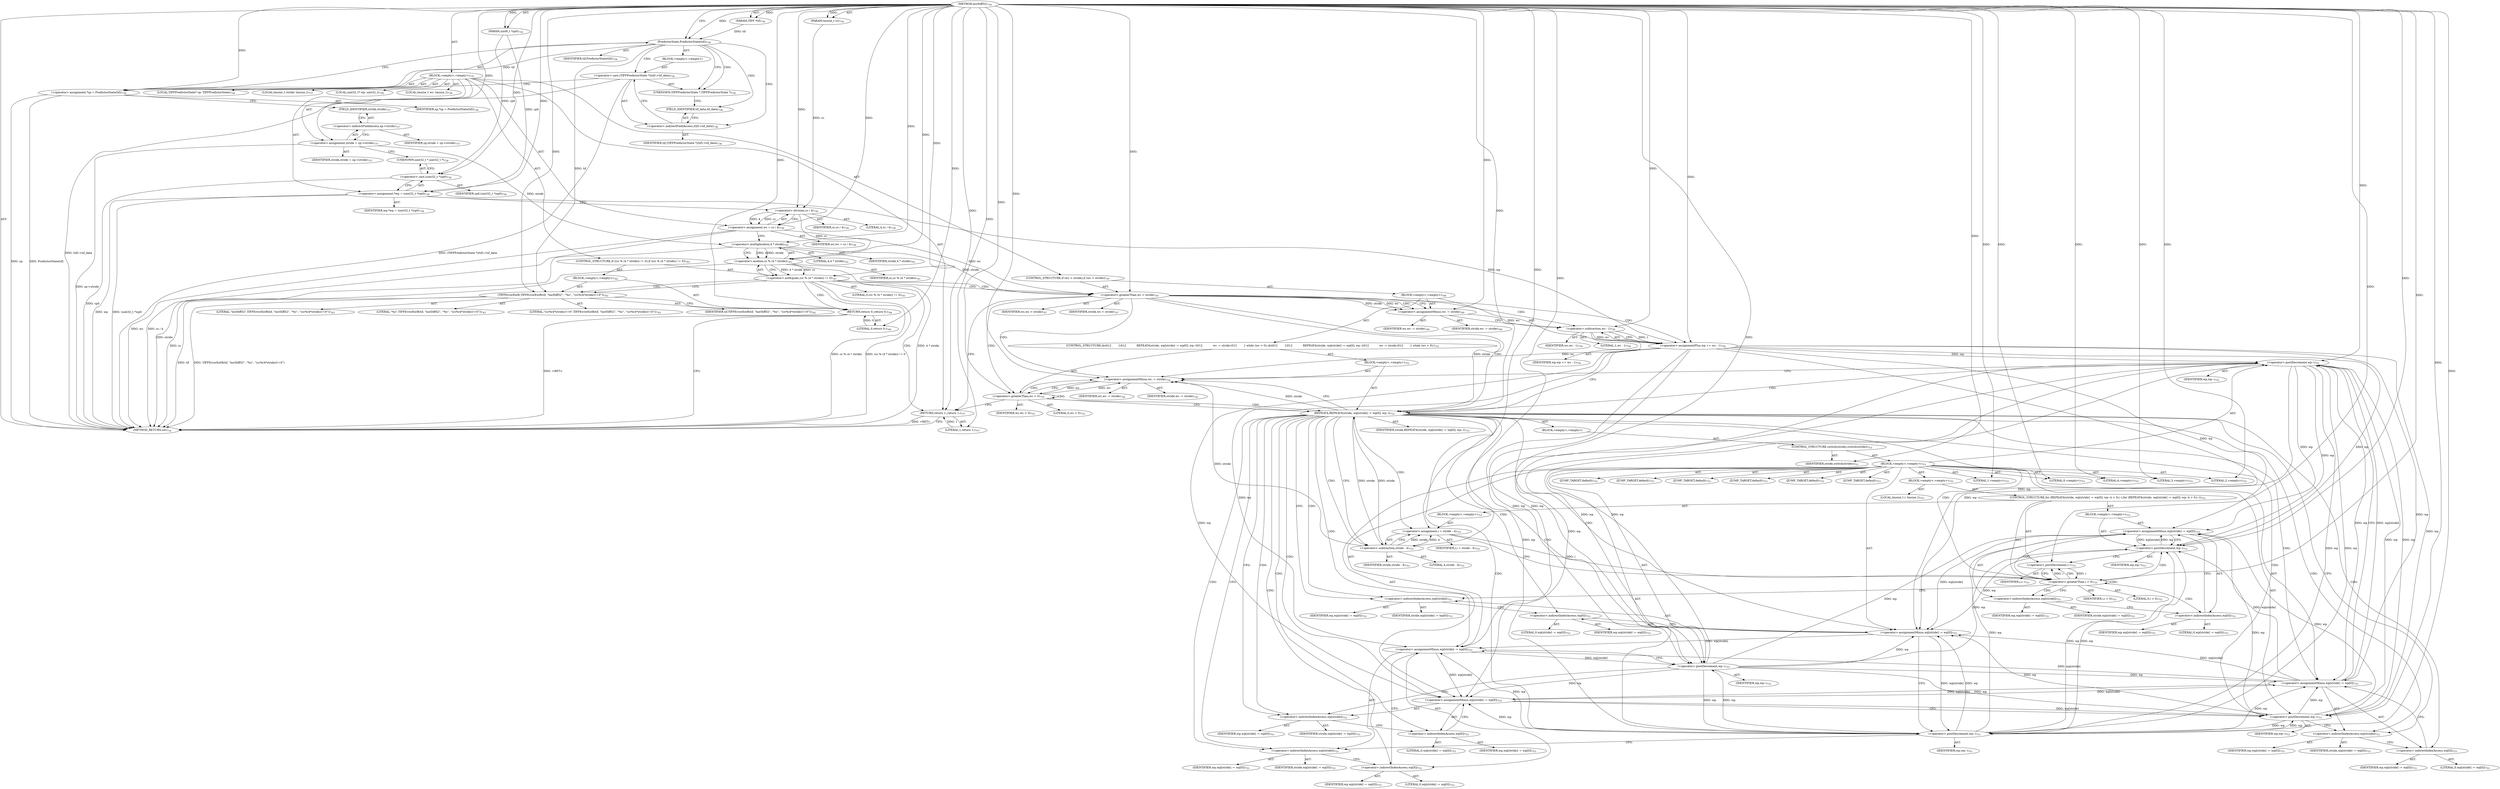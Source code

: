 digraph "horDiff32" {  
"38408" [label = <(METHOD,horDiff32)<SUB>734</SUB>> ]
"38409" [label = <(PARAM,TIFF *tif)<SUB>734</SUB>> ]
"38410" [label = <(PARAM,uint8_t *cp0)<SUB>734</SUB>> ]
"38411" [label = <(PARAM,tmsize_t cc)<SUB>734</SUB>> ]
"38412" [label = <(BLOCK,&lt;empty&gt;,&lt;empty&gt;)<SUB>735</SUB>> ]
"38413" [label = <(LOCAL,TIFFPredictorState* sp: TIFFPredictorState)<SUB>736</SUB>> ]
"38414" [label = <(&lt;operator&gt;.assignment,*sp = PredictorState(tif))<SUB>736</SUB>> ]
"38415" [label = <(IDENTIFIER,sp,*sp = PredictorState(tif))<SUB>736</SUB>> ]
"38416" [label = <(PredictorState,PredictorState(tif))<SUB>736</SUB>> ]
"38417" [label = <(IDENTIFIER,tif,PredictorState(tif))<SUB>736</SUB>> ]
"38418" [label = <(BLOCK,&lt;empty&gt;,&lt;empty&gt;)> ]
"38419" [label = <(&lt;operator&gt;.cast,(TIFFPredictorState *)(tif)-&gt;tif_data)<SUB>736</SUB>> ]
"38420" [label = <(UNKNOWN,TIFFPredictorState *,TIFFPredictorState *)<SUB>736</SUB>> ]
"38421" [label = <(&lt;operator&gt;.indirectFieldAccess,(tif)-&gt;tif_data)<SUB>736</SUB>> ]
"38422" [label = <(IDENTIFIER,tif,(TIFFPredictorState *)(tif)-&gt;tif_data)<SUB>736</SUB>> ]
"38423" [label = <(FIELD_IDENTIFIER,tif_data,tif_data)<SUB>736</SUB>> ]
"38424" [label = <(LOCAL,tmsize_t stride: tmsize_t)<SUB>737</SUB>> ]
"38425" [label = <(&lt;operator&gt;.assignment,stride = sp-&gt;stride)<SUB>737</SUB>> ]
"38426" [label = <(IDENTIFIER,stride,stride = sp-&gt;stride)<SUB>737</SUB>> ]
"38427" [label = <(&lt;operator&gt;.indirectFieldAccess,sp-&gt;stride)<SUB>737</SUB>> ]
"38428" [label = <(IDENTIFIER,sp,stride = sp-&gt;stride)<SUB>737</SUB>> ]
"38429" [label = <(FIELD_IDENTIFIER,stride,stride)<SUB>737</SUB>> ]
"38430" [label = <(LOCAL,uint32_t* wp: uint32_t)<SUB>738</SUB>> ]
"38431" [label = <(&lt;operator&gt;.assignment,*wp = (uint32_t *)cp0)<SUB>738</SUB>> ]
"38432" [label = <(IDENTIFIER,wp,*wp = (uint32_t *)cp0)<SUB>738</SUB>> ]
"38433" [label = <(&lt;operator&gt;.cast,(uint32_t *)cp0)<SUB>738</SUB>> ]
"38434" [label = <(UNKNOWN,uint32_t *,uint32_t *)<SUB>738</SUB>> ]
"38435" [label = <(IDENTIFIER,cp0,(uint32_t *)cp0)<SUB>738</SUB>> ]
"38436" [label = <(LOCAL,tmsize_t wc: tmsize_t)<SUB>739</SUB>> ]
"38437" [label = <(&lt;operator&gt;.assignment,wc = cc / 4)<SUB>739</SUB>> ]
"38438" [label = <(IDENTIFIER,wc,wc = cc / 4)<SUB>739</SUB>> ]
"38439" [label = <(&lt;operator&gt;.division,cc / 4)<SUB>739</SUB>> ]
"38440" [label = <(IDENTIFIER,cc,cc / 4)<SUB>739</SUB>> ]
"38441" [label = <(LITERAL,4,cc / 4)<SUB>739</SUB>> ]
"38442" [label = <(CONTROL_STRUCTURE,if ((cc % (4 * stride)) != 0),if ((cc % (4 * stride)) != 0))<SUB>741</SUB>> ]
"38443" [label = <(&lt;operator&gt;.notEquals,(cc % (4 * stride)) != 0)<SUB>741</SUB>> ]
"38444" [label = <(&lt;operator&gt;.modulo,cc % (4 * stride))<SUB>741</SUB>> ]
"38445" [label = <(IDENTIFIER,cc,cc % (4 * stride))<SUB>741</SUB>> ]
"38446" [label = <(&lt;operator&gt;.multiplication,4 * stride)<SUB>741</SUB>> ]
"38447" [label = <(LITERAL,4,4 * stride)<SUB>741</SUB>> ]
"38448" [label = <(IDENTIFIER,stride,4 * stride)<SUB>741</SUB>> ]
"38449" [label = <(LITERAL,0,(cc % (4 * stride)) != 0)<SUB>741</SUB>> ]
"38450" [label = <(BLOCK,&lt;empty&gt;,&lt;empty&gt;)<SUB>742</SUB>> ]
"38451" [label = <(TIFFErrorExtR,TIFFErrorExtR(tif, &quot;horDiff32&quot;, &quot;%s&quot;, &quot;(cc%(4*stride))!=0&quot;))<SUB>743</SUB>> ]
"38452" [label = <(IDENTIFIER,tif,TIFFErrorExtR(tif, &quot;horDiff32&quot;, &quot;%s&quot;, &quot;(cc%(4*stride))!=0&quot;))<SUB>743</SUB>> ]
"38453" [label = <(LITERAL,&quot;horDiff32&quot;,TIFFErrorExtR(tif, &quot;horDiff32&quot;, &quot;%s&quot;, &quot;(cc%(4*stride))!=0&quot;))<SUB>743</SUB>> ]
"38454" [label = <(LITERAL,&quot;%s&quot;,TIFFErrorExtR(tif, &quot;horDiff32&quot;, &quot;%s&quot;, &quot;(cc%(4*stride))!=0&quot;))<SUB>743</SUB>> ]
"38455" [label = <(LITERAL,&quot;(cc%(4*stride))!=0&quot;,TIFFErrorExtR(tif, &quot;horDiff32&quot;, &quot;%s&quot;, &quot;(cc%(4*stride))!=0&quot;))<SUB>743</SUB>> ]
"38456" [label = <(RETURN,return 0;,return 0;)<SUB>744</SUB>> ]
"38457" [label = <(LITERAL,0,return 0;)<SUB>744</SUB>> ]
"38458" [label = <(CONTROL_STRUCTURE,if (wc &gt; stride),if (wc &gt; stride))<SUB>747</SUB>> ]
"38459" [label = <(&lt;operator&gt;.greaterThan,wc &gt; stride)<SUB>747</SUB>> ]
"38460" [label = <(IDENTIFIER,wc,wc &gt; stride)<SUB>747</SUB>> ]
"38461" [label = <(IDENTIFIER,stride,wc &gt; stride)<SUB>747</SUB>> ]
"38462" [label = <(BLOCK,&lt;empty&gt;,&lt;empty&gt;)<SUB>748</SUB>> ]
"38463" [label = <(&lt;operator&gt;.assignmentMinus,wc -= stride)<SUB>749</SUB>> ]
"38464" [label = <(IDENTIFIER,wc,wc -= stride)<SUB>749</SUB>> ]
"38465" [label = <(IDENTIFIER,stride,wc -= stride)<SUB>749</SUB>> ]
"38466" [label = <(&lt;operator&gt;.assignmentPlus,wp += wc - 1)<SUB>750</SUB>> ]
"38467" [label = <(IDENTIFIER,wp,wp += wc - 1)<SUB>750</SUB>> ]
"38468" [label = <(&lt;operator&gt;.subtraction,wc - 1)<SUB>750</SUB>> ]
"38469" [label = <(IDENTIFIER,wc,wc - 1)<SUB>750</SUB>> ]
"38470" [label = <(LITERAL,1,wc - 1)<SUB>750</SUB>> ]
"38471" [label = <(CONTROL_STRUCTURE,do\012        {\012            REPEAT4(stride, wp[stride] -= wp[0]; wp--)\012            wc -= stride;\012        } while (wc &gt; 0);,do\012        {\012            REPEAT4(stride, wp[stride] -= wp[0]; wp--)\012            wc -= stride;\012        } while (wc &gt; 0);)<SUB>751</SUB>> ]
"38472" [label = <(BLOCK,&lt;empty&gt;,&lt;empty&gt;)<SUB>752</SUB>> ]
"38473" [label = <(REPEAT4,REPEAT4(stride, wp[stride] -= wp[0]; wp--))<SUB>753</SUB>> ]
"38474" [label = <(IDENTIFIER,stride,REPEAT4(stride, wp[stride] -= wp[0]; wp--))<SUB>753</SUB>> ]
"38475" [label = <(BLOCK,&lt;empty&gt;,&lt;empty&gt;)> ]
"38476" [label = <(CONTROL_STRUCTURE,switch(stride),switch(stride))<SUB>753</SUB>> ]
"38477" [label = <(IDENTIFIER,stride,switch(stride))<SUB>753</SUB>> ]
"38478" [label = <(BLOCK,&lt;empty&gt;,&lt;empty&gt;)<SUB>753</SUB>> ]
"38479" [label = <(JUMP_TARGET,default)<SUB>753</SUB>> ]
"38480" [label = <(BLOCK,&lt;empty&gt;,&lt;empty&gt;)<SUB>753</SUB>> ]
"38481" [label = <(LOCAL,tmsize_t i: tmsize_t)<SUB>753</SUB>> ]
"38482" [label = <(CONTROL_STRUCTURE,for (REPEAT4(stride, wp[stride] -= wp[0]; wp--)i &gt; 0;i--),for (REPEAT4(stride, wp[stride] -= wp[0]; wp--)i &gt; 0;i--))<SUB>753</SUB>> ]
"38483" [label = <(BLOCK,&lt;empty&gt;,&lt;empty&gt;)<SUB>753</SUB>> ]
"38484" [label = <(&lt;operator&gt;.assignment,i = stride - 4)<SUB>753</SUB>> ]
"38485" [label = <(IDENTIFIER,i,i = stride - 4)<SUB>753</SUB>> ]
"38486" [label = <(&lt;operator&gt;.subtraction,stride - 4)<SUB>753</SUB>> ]
"38487" [label = <(IDENTIFIER,stride,stride - 4)<SUB>753</SUB>> ]
"38488" [label = <(LITERAL,4,stride - 4)<SUB>753</SUB>> ]
"38489" [label = <(&lt;operator&gt;.greaterThan,i &gt; 0)<SUB>753</SUB>> ]
"38490" [label = <(IDENTIFIER,i,i &gt; 0)<SUB>753</SUB>> ]
"38491" [label = <(LITERAL,0,i &gt; 0)<SUB>753</SUB>> ]
"38492" [label = <(&lt;operator&gt;.postDecrement,i--)<SUB>753</SUB>> ]
"38493" [label = <(IDENTIFIER,i,i--)<SUB>753</SUB>> ]
"38494" [label = <(BLOCK,&lt;empty&gt;,&lt;empty&gt;)<SUB>753</SUB>> ]
"38495" [label = <(&lt;operator&gt;.assignmentMinus,wp[stride] -= wp[0])<SUB>753</SUB>> ]
"38496" [label = <(&lt;operator&gt;.indirectIndexAccess,wp[stride])<SUB>753</SUB>> ]
"38497" [label = <(IDENTIFIER,wp,wp[stride] -= wp[0])<SUB>753</SUB>> ]
"38498" [label = <(IDENTIFIER,stride,wp[stride] -= wp[0])<SUB>753</SUB>> ]
"38499" [label = <(&lt;operator&gt;.indirectIndexAccess,wp[0])<SUB>753</SUB>> ]
"38500" [label = <(IDENTIFIER,wp,wp[stride] -= wp[0])<SUB>753</SUB>> ]
"38501" [label = <(LITERAL,0,wp[stride] -= wp[0])<SUB>753</SUB>> ]
"38502" [label = <(&lt;operator&gt;.postDecrement,wp--)<SUB>753</SUB>> ]
"38503" [label = <(IDENTIFIER,wp,wp--)<SUB>753</SUB>> ]
"38504" [label = <(JUMP_TARGET,default)<SUB>753</SUB>> ]
"38505" [label = <(LITERAL,4,&lt;empty&gt;)<SUB>753</SUB>> ]
"38506" [label = <(&lt;operator&gt;.assignmentMinus,wp[stride] -= wp[0])<SUB>753</SUB>> ]
"38507" [label = <(&lt;operator&gt;.indirectIndexAccess,wp[stride])<SUB>753</SUB>> ]
"38508" [label = <(IDENTIFIER,wp,wp[stride] -= wp[0])<SUB>753</SUB>> ]
"38509" [label = <(IDENTIFIER,stride,wp[stride] -= wp[0])<SUB>753</SUB>> ]
"38510" [label = <(&lt;operator&gt;.indirectIndexAccess,wp[0])<SUB>753</SUB>> ]
"38511" [label = <(IDENTIFIER,wp,wp[stride] -= wp[0])<SUB>753</SUB>> ]
"38512" [label = <(LITERAL,0,wp[stride] -= wp[0])<SUB>753</SUB>> ]
"38513" [label = <(&lt;operator&gt;.postDecrement,wp--)<SUB>753</SUB>> ]
"38514" [label = <(IDENTIFIER,wp,wp--)<SUB>753</SUB>> ]
"38515" [label = <(JUMP_TARGET,default)<SUB>753</SUB>> ]
"38516" [label = <(LITERAL,3,&lt;empty&gt;)<SUB>753</SUB>> ]
"38517" [label = <(&lt;operator&gt;.assignmentMinus,wp[stride] -= wp[0])<SUB>753</SUB>> ]
"38518" [label = <(&lt;operator&gt;.indirectIndexAccess,wp[stride])<SUB>753</SUB>> ]
"38519" [label = <(IDENTIFIER,wp,wp[stride] -= wp[0])<SUB>753</SUB>> ]
"38520" [label = <(IDENTIFIER,stride,wp[stride] -= wp[0])<SUB>753</SUB>> ]
"38521" [label = <(&lt;operator&gt;.indirectIndexAccess,wp[0])<SUB>753</SUB>> ]
"38522" [label = <(IDENTIFIER,wp,wp[stride] -= wp[0])<SUB>753</SUB>> ]
"38523" [label = <(LITERAL,0,wp[stride] -= wp[0])<SUB>753</SUB>> ]
"38524" [label = <(&lt;operator&gt;.postDecrement,wp--)<SUB>753</SUB>> ]
"38525" [label = <(IDENTIFIER,wp,wp--)<SUB>753</SUB>> ]
"38526" [label = <(JUMP_TARGET,default)<SUB>753</SUB>> ]
"38527" [label = <(LITERAL,2,&lt;empty&gt;)<SUB>753</SUB>> ]
"38528" [label = <(&lt;operator&gt;.assignmentMinus,wp[stride] -= wp[0])<SUB>753</SUB>> ]
"38529" [label = <(&lt;operator&gt;.indirectIndexAccess,wp[stride])<SUB>753</SUB>> ]
"38530" [label = <(IDENTIFIER,wp,wp[stride] -= wp[0])<SUB>753</SUB>> ]
"38531" [label = <(IDENTIFIER,stride,wp[stride] -= wp[0])<SUB>753</SUB>> ]
"38532" [label = <(&lt;operator&gt;.indirectIndexAccess,wp[0])<SUB>753</SUB>> ]
"38533" [label = <(IDENTIFIER,wp,wp[stride] -= wp[0])<SUB>753</SUB>> ]
"38534" [label = <(LITERAL,0,wp[stride] -= wp[0])<SUB>753</SUB>> ]
"38535" [label = <(&lt;operator&gt;.postDecrement,wp--)<SUB>753</SUB>> ]
"38536" [label = <(IDENTIFIER,wp,wp--)<SUB>753</SUB>> ]
"38537" [label = <(JUMP_TARGET,default)<SUB>753</SUB>> ]
"38538" [label = <(LITERAL,1,&lt;empty&gt;)<SUB>753</SUB>> ]
"38539" [label = <(&lt;operator&gt;.assignmentMinus,wp[stride] -= wp[0])<SUB>753</SUB>> ]
"38540" [label = <(&lt;operator&gt;.indirectIndexAccess,wp[stride])<SUB>753</SUB>> ]
"38541" [label = <(IDENTIFIER,wp,wp[stride] -= wp[0])<SUB>753</SUB>> ]
"38542" [label = <(IDENTIFIER,stride,wp[stride] -= wp[0])<SUB>753</SUB>> ]
"38543" [label = <(&lt;operator&gt;.indirectIndexAccess,wp[0])<SUB>753</SUB>> ]
"38544" [label = <(IDENTIFIER,wp,wp[stride] -= wp[0])<SUB>753</SUB>> ]
"38545" [label = <(LITERAL,0,wp[stride] -= wp[0])<SUB>753</SUB>> ]
"38546" [label = <(&lt;operator&gt;.postDecrement,wp--)<SUB>753</SUB>> ]
"38547" [label = <(IDENTIFIER,wp,wp--)<SUB>753</SUB>> ]
"38548" [label = <(JUMP_TARGET,default)<SUB>753</SUB>> ]
"38549" [label = <(LITERAL,0,&lt;empty&gt;)<SUB>753</SUB>> ]
"38550" [label = <(&lt;operator&gt;.assignmentMinus,wc -= stride)<SUB>754</SUB>> ]
"38551" [label = <(IDENTIFIER,wc,wc -= stride)<SUB>754</SUB>> ]
"38552" [label = <(IDENTIFIER,stride,wc -= stride)<SUB>754</SUB>> ]
"38553" [label = <(&lt;operator&gt;.greaterThan,wc &gt; 0)<SUB>755</SUB>> ]
"38554" [label = <(IDENTIFIER,wc,wc &gt; 0)<SUB>755</SUB>> ]
"38555" [label = <(LITERAL,0,wc &gt; 0)<SUB>755</SUB>> ]
"38556" [label = <(RETURN,return 1;,return 1;)<SUB>757</SUB>> ]
"38557" [label = <(LITERAL,1,return 1;)<SUB>757</SUB>> ]
"38558" [label = <(METHOD_RETURN,int)<SUB>734</SUB>> ]
  "38408" -> "38409"  [ label = "AST: "] 
  "38408" -> "38410"  [ label = "AST: "] 
  "38408" -> "38411"  [ label = "AST: "] 
  "38408" -> "38412"  [ label = "AST: "] 
  "38408" -> "38558"  [ label = "AST: "] 
  "38412" -> "38413"  [ label = "AST: "] 
  "38412" -> "38414"  [ label = "AST: "] 
  "38412" -> "38424"  [ label = "AST: "] 
  "38412" -> "38425"  [ label = "AST: "] 
  "38412" -> "38430"  [ label = "AST: "] 
  "38412" -> "38431"  [ label = "AST: "] 
  "38412" -> "38436"  [ label = "AST: "] 
  "38412" -> "38437"  [ label = "AST: "] 
  "38412" -> "38442"  [ label = "AST: "] 
  "38412" -> "38458"  [ label = "AST: "] 
  "38412" -> "38556"  [ label = "AST: "] 
  "38414" -> "38415"  [ label = "AST: "] 
  "38414" -> "38416"  [ label = "AST: "] 
  "38416" -> "38417"  [ label = "AST: "] 
  "38416" -> "38418"  [ label = "AST: "] 
  "38418" -> "38419"  [ label = "AST: "] 
  "38419" -> "38420"  [ label = "AST: "] 
  "38419" -> "38421"  [ label = "AST: "] 
  "38421" -> "38422"  [ label = "AST: "] 
  "38421" -> "38423"  [ label = "AST: "] 
  "38425" -> "38426"  [ label = "AST: "] 
  "38425" -> "38427"  [ label = "AST: "] 
  "38427" -> "38428"  [ label = "AST: "] 
  "38427" -> "38429"  [ label = "AST: "] 
  "38431" -> "38432"  [ label = "AST: "] 
  "38431" -> "38433"  [ label = "AST: "] 
  "38433" -> "38434"  [ label = "AST: "] 
  "38433" -> "38435"  [ label = "AST: "] 
  "38437" -> "38438"  [ label = "AST: "] 
  "38437" -> "38439"  [ label = "AST: "] 
  "38439" -> "38440"  [ label = "AST: "] 
  "38439" -> "38441"  [ label = "AST: "] 
  "38442" -> "38443"  [ label = "AST: "] 
  "38442" -> "38450"  [ label = "AST: "] 
  "38443" -> "38444"  [ label = "AST: "] 
  "38443" -> "38449"  [ label = "AST: "] 
  "38444" -> "38445"  [ label = "AST: "] 
  "38444" -> "38446"  [ label = "AST: "] 
  "38446" -> "38447"  [ label = "AST: "] 
  "38446" -> "38448"  [ label = "AST: "] 
  "38450" -> "38451"  [ label = "AST: "] 
  "38450" -> "38456"  [ label = "AST: "] 
  "38451" -> "38452"  [ label = "AST: "] 
  "38451" -> "38453"  [ label = "AST: "] 
  "38451" -> "38454"  [ label = "AST: "] 
  "38451" -> "38455"  [ label = "AST: "] 
  "38456" -> "38457"  [ label = "AST: "] 
  "38458" -> "38459"  [ label = "AST: "] 
  "38458" -> "38462"  [ label = "AST: "] 
  "38459" -> "38460"  [ label = "AST: "] 
  "38459" -> "38461"  [ label = "AST: "] 
  "38462" -> "38463"  [ label = "AST: "] 
  "38462" -> "38466"  [ label = "AST: "] 
  "38462" -> "38471"  [ label = "AST: "] 
  "38463" -> "38464"  [ label = "AST: "] 
  "38463" -> "38465"  [ label = "AST: "] 
  "38466" -> "38467"  [ label = "AST: "] 
  "38466" -> "38468"  [ label = "AST: "] 
  "38468" -> "38469"  [ label = "AST: "] 
  "38468" -> "38470"  [ label = "AST: "] 
  "38471" -> "38472"  [ label = "AST: "] 
  "38471" -> "38553"  [ label = "AST: "] 
  "38472" -> "38473"  [ label = "AST: "] 
  "38472" -> "38550"  [ label = "AST: "] 
  "38473" -> "38474"  [ label = "AST: "] 
  "38473" -> "38475"  [ label = "AST: "] 
  "38475" -> "38476"  [ label = "AST: "] 
  "38476" -> "38477"  [ label = "AST: "] 
  "38476" -> "38478"  [ label = "AST: "] 
  "38478" -> "38479"  [ label = "AST: "] 
  "38478" -> "38480"  [ label = "AST: "] 
  "38478" -> "38504"  [ label = "AST: "] 
  "38478" -> "38505"  [ label = "AST: "] 
  "38478" -> "38506"  [ label = "AST: "] 
  "38478" -> "38513"  [ label = "AST: "] 
  "38478" -> "38515"  [ label = "AST: "] 
  "38478" -> "38516"  [ label = "AST: "] 
  "38478" -> "38517"  [ label = "AST: "] 
  "38478" -> "38524"  [ label = "AST: "] 
  "38478" -> "38526"  [ label = "AST: "] 
  "38478" -> "38527"  [ label = "AST: "] 
  "38478" -> "38528"  [ label = "AST: "] 
  "38478" -> "38535"  [ label = "AST: "] 
  "38478" -> "38537"  [ label = "AST: "] 
  "38478" -> "38538"  [ label = "AST: "] 
  "38478" -> "38539"  [ label = "AST: "] 
  "38478" -> "38546"  [ label = "AST: "] 
  "38478" -> "38548"  [ label = "AST: "] 
  "38478" -> "38549"  [ label = "AST: "] 
  "38480" -> "38481"  [ label = "AST: "] 
  "38480" -> "38482"  [ label = "AST: "] 
  "38482" -> "38483"  [ label = "AST: "] 
  "38482" -> "38489"  [ label = "AST: "] 
  "38482" -> "38492"  [ label = "AST: "] 
  "38482" -> "38494"  [ label = "AST: "] 
  "38483" -> "38484"  [ label = "AST: "] 
  "38484" -> "38485"  [ label = "AST: "] 
  "38484" -> "38486"  [ label = "AST: "] 
  "38486" -> "38487"  [ label = "AST: "] 
  "38486" -> "38488"  [ label = "AST: "] 
  "38489" -> "38490"  [ label = "AST: "] 
  "38489" -> "38491"  [ label = "AST: "] 
  "38492" -> "38493"  [ label = "AST: "] 
  "38494" -> "38495"  [ label = "AST: "] 
  "38494" -> "38502"  [ label = "AST: "] 
  "38495" -> "38496"  [ label = "AST: "] 
  "38495" -> "38499"  [ label = "AST: "] 
  "38496" -> "38497"  [ label = "AST: "] 
  "38496" -> "38498"  [ label = "AST: "] 
  "38499" -> "38500"  [ label = "AST: "] 
  "38499" -> "38501"  [ label = "AST: "] 
  "38502" -> "38503"  [ label = "AST: "] 
  "38506" -> "38507"  [ label = "AST: "] 
  "38506" -> "38510"  [ label = "AST: "] 
  "38507" -> "38508"  [ label = "AST: "] 
  "38507" -> "38509"  [ label = "AST: "] 
  "38510" -> "38511"  [ label = "AST: "] 
  "38510" -> "38512"  [ label = "AST: "] 
  "38513" -> "38514"  [ label = "AST: "] 
  "38517" -> "38518"  [ label = "AST: "] 
  "38517" -> "38521"  [ label = "AST: "] 
  "38518" -> "38519"  [ label = "AST: "] 
  "38518" -> "38520"  [ label = "AST: "] 
  "38521" -> "38522"  [ label = "AST: "] 
  "38521" -> "38523"  [ label = "AST: "] 
  "38524" -> "38525"  [ label = "AST: "] 
  "38528" -> "38529"  [ label = "AST: "] 
  "38528" -> "38532"  [ label = "AST: "] 
  "38529" -> "38530"  [ label = "AST: "] 
  "38529" -> "38531"  [ label = "AST: "] 
  "38532" -> "38533"  [ label = "AST: "] 
  "38532" -> "38534"  [ label = "AST: "] 
  "38535" -> "38536"  [ label = "AST: "] 
  "38539" -> "38540"  [ label = "AST: "] 
  "38539" -> "38543"  [ label = "AST: "] 
  "38540" -> "38541"  [ label = "AST: "] 
  "38540" -> "38542"  [ label = "AST: "] 
  "38543" -> "38544"  [ label = "AST: "] 
  "38543" -> "38545"  [ label = "AST: "] 
  "38546" -> "38547"  [ label = "AST: "] 
  "38550" -> "38551"  [ label = "AST: "] 
  "38550" -> "38552"  [ label = "AST: "] 
  "38553" -> "38554"  [ label = "AST: "] 
  "38553" -> "38555"  [ label = "AST: "] 
  "38556" -> "38557"  [ label = "AST: "] 
  "38414" -> "38429"  [ label = "CFG: "] 
  "38425" -> "38434"  [ label = "CFG: "] 
  "38431" -> "38439"  [ label = "CFG: "] 
  "38437" -> "38446"  [ label = "CFG: "] 
  "38556" -> "38558"  [ label = "CFG: "] 
  "38416" -> "38420"  [ label = "CFG: "] 
  "38416" -> "38414"  [ label = "CFG: "] 
  "38427" -> "38425"  [ label = "CFG: "] 
  "38433" -> "38431"  [ label = "CFG: "] 
  "38439" -> "38437"  [ label = "CFG: "] 
  "38443" -> "38451"  [ label = "CFG: "] 
  "38443" -> "38459"  [ label = "CFG: "] 
  "38459" -> "38463"  [ label = "CFG: "] 
  "38459" -> "38556"  [ label = "CFG: "] 
  "38429" -> "38427"  [ label = "CFG: "] 
  "38434" -> "38433"  [ label = "CFG: "] 
  "38444" -> "38443"  [ label = "CFG: "] 
  "38451" -> "38456"  [ label = "CFG: "] 
  "38456" -> "38558"  [ label = "CFG: "] 
  "38463" -> "38468"  [ label = "CFG: "] 
  "38466" -> "38473"  [ label = "CFG: "] 
  "38419" -> "38414"  [ label = "CFG: "] 
  "38446" -> "38444"  [ label = "CFG: "] 
  "38468" -> "38466"  [ label = "CFG: "] 
  "38553" -> "38473"  [ label = "CFG: "] 
  "38553" -> "38556"  [ label = "CFG: "] 
  "38420" -> "38423"  [ label = "CFG: "] 
  "38421" -> "38419"  [ label = "CFG: "] 
  "38473" -> "38486"  [ label = "CFG: "] 
  "38473" -> "38507"  [ label = "CFG: "] 
  "38473" -> "38518"  [ label = "CFG: "] 
  "38473" -> "38529"  [ label = "CFG: "] 
  "38473" -> "38540"  [ label = "CFG: "] 
  "38473" -> "38550"  [ label = "CFG: "] 
  "38550" -> "38553"  [ label = "CFG: "] 
  "38423" -> "38421"  [ label = "CFG: "] 
  "38506" -> "38513"  [ label = "CFG: "] 
  "38513" -> "38518"  [ label = "CFG: "] 
  "38517" -> "38524"  [ label = "CFG: "] 
  "38524" -> "38529"  [ label = "CFG: "] 
  "38528" -> "38535"  [ label = "CFG: "] 
  "38535" -> "38540"  [ label = "CFG: "] 
  "38539" -> "38546"  [ label = "CFG: "] 
  "38546" -> "38550"  [ label = "CFG: "] 
  "38507" -> "38510"  [ label = "CFG: "] 
  "38510" -> "38506"  [ label = "CFG: "] 
  "38518" -> "38521"  [ label = "CFG: "] 
  "38521" -> "38517"  [ label = "CFG: "] 
  "38529" -> "38532"  [ label = "CFG: "] 
  "38532" -> "38528"  [ label = "CFG: "] 
  "38540" -> "38543"  [ label = "CFG: "] 
  "38543" -> "38539"  [ label = "CFG: "] 
  "38489" -> "38496"  [ label = "CFG: "] 
  "38489" -> "38507"  [ label = "CFG: "] 
  "38492" -> "38489"  [ label = "CFG: "] 
  "38484" -> "38489"  [ label = "CFG: "] 
  "38495" -> "38502"  [ label = "CFG: "] 
  "38502" -> "38492"  [ label = "CFG: "] 
  "38486" -> "38484"  [ label = "CFG: "] 
  "38496" -> "38499"  [ label = "CFG: "] 
  "38499" -> "38495"  [ label = "CFG: "] 
  "38408" -> "38416"  [ label = "CFG: "] 
  "38456" -> "38558"  [ label = "DDG: &lt;RET&gt;"] 
  "38556" -> "38558"  [ label = "DDG: &lt;RET&gt;"] 
  "38414" -> "38558"  [ label = "DDG: sp"] 
  "38414" -> "38558"  [ label = "DDG: PredictorState(tif)"] 
  "38419" -> "38558"  [ label = "DDG: (tif)-&gt;tif_data"] 
  "38419" -> "38558"  [ label = "DDG: (TIFFPredictorState *)(tif)-&gt;tif_data"] 
  "38425" -> "38558"  [ label = "DDG: sp-&gt;stride"] 
  "38431" -> "38558"  [ label = "DDG: wp"] 
  "38433" -> "38558"  [ label = "DDG: cp0"] 
  "38431" -> "38558"  [ label = "DDG: (uint32_t *)cp0"] 
  "38437" -> "38558"  [ label = "DDG: wc"] 
  "38437" -> "38558"  [ label = "DDG: cc / 4"] 
  "38444" -> "38558"  [ label = "DDG: cc"] 
  "38446" -> "38558"  [ label = "DDG: stride"] 
  "38444" -> "38558"  [ label = "DDG: 4 * stride"] 
  "38443" -> "38558"  [ label = "DDG: cc % (4 * stride)"] 
  "38443" -> "38558"  [ label = "DDG: (cc % (4 * stride)) != 0"] 
  "38451" -> "38558"  [ label = "DDG: tif"] 
  "38451" -> "38558"  [ label = "DDG: TIFFErrorExtR(tif, &quot;horDiff32&quot;, &quot;%s&quot;, &quot;(cc%(4*stride))!=0&quot;)"] 
  "38408" -> "38409"  [ label = "DDG: "] 
  "38408" -> "38410"  [ label = "DDG: "] 
  "38408" -> "38411"  [ label = "DDG: "] 
  "38416" -> "38414"  [ label = "DDG: tif"] 
  "38410" -> "38431"  [ label = "DDG: cp0"] 
  "38408" -> "38431"  [ label = "DDG: "] 
  "38439" -> "38437"  [ label = "DDG: cc"] 
  "38439" -> "38437"  [ label = "DDG: 4"] 
  "38557" -> "38556"  [ label = "DDG: 1"] 
  "38408" -> "38556"  [ label = "DDG: "] 
  "38408" -> "38414"  [ label = "DDG: "] 
  "38408" -> "38425"  [ label = "DDG: "] 
  "38408" -> "38437"  [ label = "DDG: "] 
  "38408" -> "38557"  [ label = "DDG: "] 
  "38409" -> "38416"  [ label = "DDG: tif"] 
  "38408" -> "38416"  [ label = "DDG: "] 
  "38410" -> "38433"  [ label = "DDG: cp0"] 
  "38408" -> "38433"  [ label = "DDG: "] 
  "38411" -> "38439"  [ label = "DDG: cc"] 
  "38408" -> "38439"  [ label = "DDG: "] 
  "38444" -> "38443"  [ label = "DDG: cc"] 
  "38444" -> "38443"  [ label = "DDG: 4 * stride"] 
  "38408" -> "38443"  [ label = "DDG: "] 
  "38457" -> "38456"  [ label = "DDG: 0"] 
  "38408" -> "38456"  [ label = "DDG: "] 
  "38437" -> "38459"  [ label = "DDG: wc"] 
  "38408" -> "38459"  [ label = "DDG: "] 
  "38446" -> "38459"  [ label = "DDG: stride"] 
  "38459" -> "38463"  [ label = "DDG: stride"] 
  "38408" -> "38463"  [ label = "DDG: "] 
  "38468" -> "38466"  [ label = "DDG: wc"] 
  "38468" -> "38466"  [ label = "DDG: 1"] 
  "38439" -> "38444"  [ label = "DDG: cc"] 
  "38408" -> "38444"  [ label = "DDG: "] 
  "38446" -> "38444"  [ label = "DDG: 4"] 
  "38446" -> "38444"  [ label = "DDG: stride"] 
  "38416" -> "38451"  [ label = "DDG: tif"] 
  "38408" -> "38451"  [ label = "DDG: "] 
  "38408" -> "38457"  [ label = "DDG: "] 
  "38459" -> "38463"  [ label = "DDG: wc"] 
  "38431" -> "38466"  [ label = "DDG: wp"] 
  "38408" -> "38466"  [ label = "DDG: "] 
  "38408" -> "38446"  [ label = "DDG: "] 
  "38425" -> "38446"  [ label = "DDG: stride"] 
  "38463" -> "38468"  [ label = "DDG: wc"] 
  "38408" -> "38468"  [ label = "DDG: "] 
  "38473" -> "38550"  [ label = "DDG: stride"] 
  "38486" -> "38550"  [ label = "DDG: stride"] 
  "38408" -> "38550"  [ label = "DDG: "] 
  "38550" -> "38553"  [ label = "DDG: wc"] 
  "38408" -> "38553"  [ label = "DDG: "] 
  "38408" -> "38473"  [ label = "DDG: "] 
  "38459" -> "38473"  [ label = "DDG: stride"] 
  "38486" -> "38473"  [ label = "DDG: stride"] 
  "38468" -> "38550"  [ label = "DDG: wc"] 
  "38553" -> "38550"  [ label = "DDG: wc"] 
  "38408" -> "38477"  [ label = "DDG: "] 
  "38408" -> "38505"  [ label = "DDG: "] 
  "38466" -> "38506"  [ label = "DDG: wp"] 
  "38546" -> "38506"  [ label = "DDG: wp"] 
  "38502" -> "38506"  [ label = "DDG: wp"] 
  "38535" -> "38506"  [ label = "DDG: wp"] 
  "38524" -> "38506"  [ label = "DDG: wp"] 
  "38513" -> "38506"  [ label = "DDG: wp"] 
  "38408" -> "38516"  [ label = "DDG: "] 
  "38466" -> "38517"  [ label = "DDG: wp"] 
  "38513" -> "38517"  [ label = "DDG: wp"] 
  "38546" -> "38517"  [ label = "DDG: wp"] 
  "38408" -> "38527"  [ label = "DDG: "] 
  "38466" -> "38528"  [ label = "DDG: wp"] 
  "38524" -> "38528"  [ label = "DDG: wp"] 
  "38546" -> "38528"  [ label = "DDG: wp"] 
  "38513" -> "38528"  [ label = "DDG: wp"] 
  "38408" -> "38538"  [ label = "DDG: "] 
  "38466" -> "38539"  [ label = "DDG: wp"] 
  "38535" -> "38539"  [ label = "DDG: wp"] 
  "38546" -> "38539"  [ label = "DDG: wp"] 
  "38524" -> "38539"  [ label = "DDG: wp"] 
  "38513" -> "38539"  [ label = "DDG: wp"] 
  "38408" -> "38549"  [ label = "DDG: "] 
  "38539" -> "38506"  [ label = "DDG: wp[stride]"] 
  "38495" -> "38506"  [ label = "DDG: wp[stride]"] 
  "38466" -> "38513"  [ label = "DDG: wp"] 
  "38506" -> "38513"  [ label = "DDG: wp[stride]"] 
  "38546" -> "38513"  [ label = "DDG: wp"] 
  "38502" -> "38513"  [ label = "DDG: wp"] 
  "38408" -> "38513"  [ label = "DDG: "] 
  "38535" -> "38513"  [ label = "DDG: wp"] 
  "38524" -> "38513"  [ label = "DDG: wp"] 
  "38506" -> "38517"  [ label = "DDG: wp[stride]"] 
  "38539" -> "38517"  [ label = "DDG: wp[stride]"] 
  "38466" -> "38524"  [ label = "DDG: wp"] 
  "38513" -> "38524"  [ label = "DDG: wp"] 
  "38517" -> "38524"  [ label = "DDG: wp[stride]"] 
  "38546" -> "38524"  [ label = "DDG: wp"] 
  "38408" -> "38524"  [ label = "DDG: "] 
  "38517" -> "38528"  [ label = "DDG: wp[stride]"] 
  "38539" -> "38528"  [ label = "DDG: wp[stride]"] 
  "38466" -> "38535"  [ label = "DDG: wp"] 
  "38524" -> "38535"  [ label = "DDG: wp"] 
  "38528" -> "38535"  [ label = "DDG: wp[stride]"] 
  "38546" -> "38535"  [ label = "DDG: wp"] 
  "38408" -> "38535"  [ label = "DDG: "] 
  "38513" -> "38535"  [ label = "DDG: wp"] 
  "38528" -> "38539"  [ label = "DDG: wp[stride]"] 
  "38466" -> "38546"  [ label = "DDG: wp"] 
  "38535" -> "38546"  [ label = "DDG: wp"] 
  "38539" -> "38546"  [ label = "DDG: wp[stride]"] 
  "38408" -> "38546"  [ label = "DDG: "] 
  "38524" -> "38546"  [ label = "DDG: wp"] 
  "38513" -> "38546"  [ label = "DDG: wp"] 
  "38486" -> "38484"  [ label = "DDG: stride"] 
  "38486" -> "38484"  [ label = "DDG: 4"] 
  "38484" -> "38489"  [ label = "DDG: i"] 
  "38492" -> "38489"  [ label = "DDG: i"] 
  "38408" -> "38489"  [ label = "DDG: "] 
  "38489" -> "38492"  [ label = "DDG: i"] 
  "38408" -> "38492"  [ label = "DDG: "] 
  "38466" -> "38495"  [ label = "DDG: wp"] 
  "38546" -> "38495"  [ label = "DDG: wp"] 
  "38502" -> "38495"  [ label = "DDG: wp"] 
  "38535" -> "38495"  [ label = "DDG: wp"] 
  "38524" -> "38495"  [ label = "DDG: wp"] 
  "38513" -> "38495"  [ label = "DDG: wp"] 
  "38408" -> "38484"  [ label = "DDG: "] 
  "38539" -> "38495"  [ label = "DDG: wp[stride]"] 
  "38466" -> "38502"  [ label = "DDG: wp"] 
  "38546" -> "38502"  [ label = "DDG: wp"] 
  "38495" -> "38502"  [ label = "DDG: wp[stride]"] 
  "38408" -> "38502"  [ label = "DDG: "] 
  "38535" -> "38502"  [ label = "DDG: wp"] 
  "38524" -> "38502"  [ label = "DDG: wp"] 
  "38513" -> "38502"  [ label = "DDG: wp"] 
  "38473" -> "38486"  [ label = "DDG: stride"] 
  "38408" -> "38486"  [ label = "DDG: "] 
  "38416" -> "38423"  [ label = "CDG: "] 
  "38416" -> "38419"  [ label = "CDG: "] 
  "38416" -> "38420"  [ label = "CDG: "] 
  "38416" -> "38421"  [ label = "CDG: "] 
  "38443" -> "38556"  [ label = "CDG: "] 
  "38443" -> "38451"  [ label = "CDG: "] 
  "38443" -> "38459"  [ label = "CDG: "] 
  "38443" -> "38456"  [ label = "CDG: "] 
  "38459" -> "38553"  [ label = "CDG: "] 
  "38459" -> "38473"  [ label = "CDG: "] 
  "38459" -> "38468"  [ label = "CDG: "] 
  "38459" -> "38463"  [ label = "CDG: "] 
  "38459" -> "38550"  [ label = "CDG: "] 
  "38459" -> "38466"  [ label = "CDG: "] 
  "38553" -> "38553"  [ label = "CDG: "] 
  "38553" -> "38473"  [ label = "CDG: "] 
  "38553" -> "38550"  [ label = "CDG: "] 
  "38473" -> "38506"  [ label = "CDG: "] 
  "38473" -> "38524"  [ label = "CDG: "] 
  "38473" -> "38543"  [ label = "CDG: "] 
  "38473" -> "38507"  [ label = "CDG: "] 
  "38473" -> "38489"  [ label = "CDG: "] 
  "38473" -> "38535"  [ label = "CDG: "] 
  "38473" -> "38540"  [ label = "CDG: "] 
  "38473" -> "38529"  [ label = "CDG: "] 
  "38473" -> "38510"  [ label = "CDG: "] 
  "38473" -> "38517"  [ label = "CDG: "] 
  "38473" -> "38513"  [ label = "CDG: "] 
  "38473" -> "38532"  [ label = "CDG: "] 
  "38473" -> "38484"  [ label = "CDG: "] 
  "38473" -> "38528"  [ label = "CDG: "] 
  "38473" -> "38521"  [ label = "CDG: "] 
  "38473" -> "38486"  [ label = "CDG: "] 
  "38473" -> "38546"  [ label = "CDG: "] 
  "38473" -> "38518"  [ label = "CDG: "] 
  "38473" -> "38539"  [ label = "CDG: "] 
  "38489" -> "38489"  [ label = "CDG: "] 
  "38489" -> "38499"  [ label = "CDG: "] 
  "38489" -> "38495"  [ label = "CDG: "] 
  "38489" -> "38492"  [ label = "CDG: "] 
  "38489" -> "38496"  [ label = "CDG: "] 
  "38489" -> "38502"  [ label = "CDG: "] 
}
